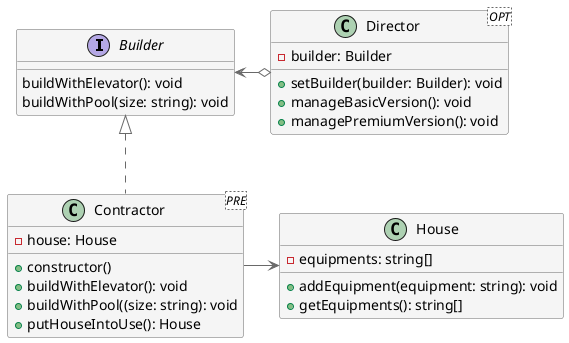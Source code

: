 @startuml

skinparam class {
  backgroundColor whitesmoke
  arrowColor dimgrey
  borderColor dimgrey
}

interface Builder {
  buildWithElevator(): void
  buildWithPool(size: string): void
}

class Director <OPT> {
  - builder: Builder
  + setBuilder(builder: Builder): void
  + manageBasicVersion(): void
  + managePremiumVersion(): void
}

class Contractor <PRE> {
  - house: House
  + constructor()
  + buildWithElevator(): void
  + buildWithPool((size: string): void
  + putHouseIntoUse(): House
}

class House {
  - equipments: string[]
  + addEquipment(equipment: string): void
  + getEquipments(): string[]
}

Builder <-o Director
Builder <|.. Contractor
Contractor -> House

@enduml

' Director class is optional

